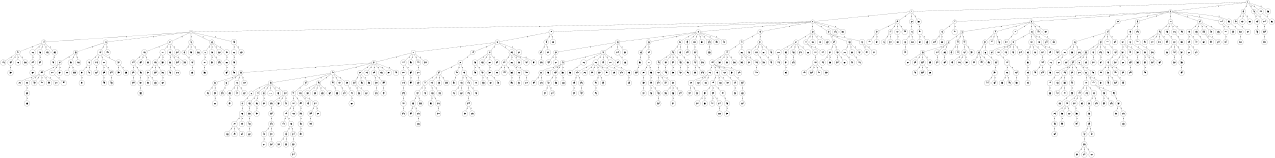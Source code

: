 graph G {
size="8.5,11;"
ratio = "expand;"
fixedsize="true;"
overlap="scale;"
node[shape=circle,width=.12,hight=.12,fontsize=12]
edge[fontsize=12]

0[label=" 0" color=black, pos="1.7684698,0.018993874!"];
1[label=" 1" color=black, pos="0.0011651362,0.34872529!"];
2[label=" 2" color=black, pos="1.4147386,1.4876078!"];
3[label=" 3" color=black, pos="2.5196195,0.73064353!"];
4[label=" 4" color=black, pos="1.5771427,1.6172982!"];
5[label=" 5" color=black, pos="2.5988225,2.153136!"];
6[label=" 6" color=black, pos="2.3002143,0.075359631!"];
7[label=" 7" color=black, pos="2.4258408,1.6312868!"];
8[label=" 8" color=black, pos="2.1700498,1.4136834!"];
9[label=" 9" color=black, pos="1.8611095,0.40669176!"];
10[label=" 10" color=black, pos="0.8424819,1.0657394!"];
11[label=" 11" color=black, pos="2.6472527,1.7748005!"];
12[label=" 12" color=black, pos="2.7423299,2.0773703!"];
13[label=" 13" color=black, pos="1.5797285,2.1216097!"];
14[label=" 14" color=black, pos="0.64950952,0.36139941!"];
15[label=" 15" color=black, pos="0.59889228,0.26966086!"];
16[label=" 16" color=black, pos="1.6429668,0.94015709!"];
17[label=" 17" color=black, pos="1.445753,0.77992438!"];
18[label=" 18" color=black, pos="0.24114836,0.65033631!"];
19[label=" 19" color=black, pos="1.6420468,0.1127964!"];
20[label=" 20" color=black, pos="2.8172355,0.72552917!"];
21[label=" 21" color=black, pos="1.4206729,0.27690698!"];
22[label=" 22" color=black, pos="0.04410822,1.1455327!"];
23[label=" 23" color=black, pos="2.6309926,2.4119426!"];
24[label=" 24" color=black, pos="2.0985378,1.7780357!"];
25[label=" 25" color=black, pos="1.6989485,0.83252585!"];
26[label=" 26" color=black, pos="2.4036239,0.82849792!"];
27[label=" 27" color=black, pos="0.90799899,2.4300473!"];
28[label=" 28" color=black, pos="0.13146097,2.1221986!"];
29[label=" 29" color=black, pos="1.0027154,1.6223162!"];
30[label=" 30" color=black, pos="2.037412,1.6898241!"];
31[label=" 31" color=black, pos="0.18304241,1.942364!"];
32[label=" 32" color=black, pos="1.4538664,1.8258711!"];
33[label=" 33" color=black, pos="0.27835975,2.0929119!"];
34[label=" 34" color=black, pos="1.1412591,1.7276543!"];
35[label=" 35" color=black, pos="1.8627041,1.7744927!"];
36[label=" 36" color=black, pos="2.3132781,1.5462989!"];
37[label=" 37" color=black, pos="1.2957969,1.3628171!"];
38[label=" 38" color=black, pos="0.93646397,1.0016134!"];
39[label=" 39" color=black, pos="2.154408,0.40108663!"];
40[label=" 40" color=black, pos="1.664377,2.7610893!"];
41[label=" 41" color=black, pos="1.8853548,2.6247204!"];
42[label=" 42" color=black, pos="0.77541097,2.075872!"];
43[label=" 43" color=black, pos="1.5100763,1.6322801!"];
44[label=" 44" color=black, pos="0.74705597,1.139348!"];
45[label=" 45" color=black, pos="0.34719412,2.3760617!"];
46[label=" 46" color=black, pos="0.55480638,1.4031645!"];
47[label=" 47" color=black, pos="1.3216524,2.3174887!"];
48[label=" 48" color=black, pos="2.0312089,1.9287662!"];
49[label=" 49" color=black, pos="2.9325792,2.9431775!"];
50[label=" 50" color=black, pos="1.9058613,0.34610528!"];
51[label=" 51" color=black, pos="0.86941427,2.2392921!"];
52[label=" 52" color=black, pos="2.1569644,2.6593231!"];
53[label=" 53" color=black, pos="1.8808053,2.7878166!"];
54[label=" 54" color=black, pos="1.4130598,2.144826!"];
55[label=" 55" color=black, pos="1.9952322,0.72074164!"];
56[label=" 56" color=black, pos="2.5408928,1.9430046!"];
57[label=" 57" color=black, pos="2.2029945,0.18146223!"];
58[label=" 58" color=black, pos="1.9052317,1.5247935!"];
59[label=" 59" color=black, pos="2.5059529,1.3911162!"];
60[label=" 60" color=black, pos="0.14272574,1.1670759!"];
61[label=" 61" color=black, pos="1.085824,0.45914267!"];
62[label=" 62" color=black, pos="1.1458736,0.23359604!"];
63[label=" 63" color=black, pos="2.0662834,0.16754683!"];
64[label=" 64" color=black, pos="2.6038455,1.0806482!"];
65[label=" 65" color=black, pos="2.9967336,2.9156958!"];
66[label=" 66" color=black, pos="0.78967792,1.6766114!"];
67[label=" 67" color=black, pos="2.2045748,1.9585482!"];
68[label=" 68" color=black, pos="0.11816694,1.3708316!"];
69[label=" 69" color=black, pos="2.0805167,2.7028748!"];
70[label=" 70" color=black, pos="1.4339429,2.3674961!"];
71[label=" 71" color=black, pos="2.8908085,1.1074025!"];
72[label=" 72" color=black, pos="0.64559439,0.30149404!"];
73[label=" 73" color=black, pos="0.45016109,1.5442934!"];
74[label=" 74" color=black, pos="0.65767908,2.5354699!"];
75[label=" 75" color=black, pos="0.28863242,2.2095545!"];
76[label=" 76" color=black, pos="0.61964218,2.6107903!"];
77[label=" 77" color=black, pos="2.4103604,1.9265491!"];
78[label=" 78" color=black, pos="1.250136,0.34452964!"];
79[label=" 79" color=black, pos="2.8290882,2.6355986!"];
80[label=" 80" color=black, pos="1.6399828,0.11701061!"];
81[label=" 81" color=black, pos="1.1542824,1.3299829!"];
82[label=" 82" color=black, pos="0.88220879,2.6742154!"];
83[label=" 83" color=black, pos="2.3594708,2.5776406!"];
84[label=" 84" color=black, pos="2.464156,0.67927187!"];
85[label=" 85" color=black, pos="2.502096,2.7188197!"];
86[label=" 86" color=black, pos="2.8998663,2.8931765!"];
87[label=" 87" color=black, pos="1.5152815,1.203637!"];
88[label=" 88" color=black, pos="0.46586766,0.24540817!"];
89[label=" 89" color=black, pos="2.9819517,1.4321116!"];
90[label=" 90" color=black, pos="1.4408439,0.035001653!"];
91[label=" 91" color=black, pos="2.9900969,1.7794277!"];
92[label=" 92" color=black, pos="1.8010731,0.32876936!"];
93[label=" 93" color=black, pos="0.064520616,0.055401166!"];
94[label=" 94" color=black, pos="2.1109384,0.69334135!"];
95[label=" 95" color=black, pos="0.47735275,1.7814841!"];
96[label=" 96" color=black, pos="1.217626,1.5633705!"];
97[label=" 97" color=black, pos="2.6022834,2.0637381!"];
98[label=" 98" color=black, pos="1.1018091,0.84344194!"];
99[label=" 99" color=black, pos="1.711382,2.546159!"];
100[label=" 100" color=black, pos="1.0815693,2.8156243!"];
101[label=" 101" color=black, pos="2.9225174,1.1104768!"];
102[label=" 102" color=black, pos="1.8196031,1.6596756!"];
103[label=" 103" color=black, pos="1.7007965,1.2401763!"];
104[label=" 104" color=black, pos="1.4680521,0.1180002!"];
105[label=" 105" color=black, pos="1.7990288,0.11346269!"];
106[label=" 106" color=black, pos="2.2804781,0.99274392!"];
107[label=" 107" color=black, pos="1.5797743,2.5043152!"];
108[label=" 108" color=black, pos="1.4138312,0.8074334!"];
109[label=" 109" color=black, pos="2.1909649,2.3698044!"];
110[label=" 110" color=black, pos="1.7217283,1.3075239!"];
111[label=" 111" color=black, pos="2.4706399,1.3409473!"];
112[label=" 112" color=black, pos="2.3512469,0.0090273735!"];
113[label=" 113" color=black, pos="2.6406858,0.051113584!"];
114[label=" 114" color=black, pos="1.0793947,1.913024!"];
115[label=" 115" color=black, pos="1.5827604,2.3205125!"];
116[label=" 116" color=black, pos="1.7372787,1.3329403!"];
117[label=" 117" color=black, pos="2.045856,2.9388116!"];
118[label=" 118" color=black, pos="0.73222481,0.19010907!"];
119[label=" 119" color=black, pos="2.7940356,1.1415566!"];
120[label=" 120" color=black, pos="1.9900038,0.29555815!"];
121[label=" 121" color=black, pos="0.27307402,1.5518536!"];
122[label=" 122" color=black, pos="1.3905292,0.011637662!"];
123[label=" 123" color=black, pos="2.8822168,0.96988128!"];
124[label=" 124" color=black, pos="2.460096,1.5477391!"];
125[label=" 125" color=black, pos="1.0055663,2.2735364!"];
126[label=" 126" color=black, pos="2.7328861,1.9406558!"];
127[label=" 127" color=black, pos="2.9947018,1.6722042!"];
128[label=" 128" color=black, pos="1.2327963,2.6153953!"];
129[label=" 129" color=black, pos="2.3144341,1.858339!"];
130[label=" 130" color=black, pos="0.63212648,1.6782529!"];
131[label=" 131" color=black, pos="1.2021269,0.13383875!"];
132[label=" 132" color=black, pos="1.9509558,0.16817499!"];
133[label=" 133" color=black, pos="0.16812849,2.6943132!"];
134[label=" 134" color=black, pos="1.9053569,0.42793635!"];
135[label=" 135" color=black, pos="2.7171813,2.8847644!"];
136[label=" 136" color=black, pos="0.067902879,1.455848!"];
137[label=" 137" color=black, pos="0.66740862,0.087300267!"];
138[label=" 138" color=black, pos="2.1841637,2.8138784!"];
139[label=" 139" color=black, pos="0.41368744,1.0485135!"];
140[label=" 140" color=black, pos="0.62929495,1.3211653!"];
141[label=" 141" color=black, pos="1.6583999,1.6984381!"];
142[label=" 142" color=black, pos="1.6504475,2.4638155!"];
143[label=" 143" color=black, pos="0.22651494,2.3176064!"];
144[label=" 144" color=black, pos="1.8487396,0.67675478!"];
145[label=" 145" color=black, pos="0.087641435,0.81568328!"];
146[label=" 146" color=black, pos="0.52960826,0.65809575!"];
147[label=" 147" color=black, pos="0.57727878,2.3079389!"];
148[label=" 148" color=black, pos="1.9232977,1.0039972!"];
149[label=" 149" color=black, pos="0.64458279,1.1454544!"];
150[label=" 150" color=black, pos="0.82880962,0.66265907!"];
151[label=" 151" color=black, pos="2.9578497,1.3497424!"];
152[label=" 152" color=black, pos="1.7537199,0.32273741!"];
153[label=" 153" color=black, pos="1.7905522,1.1131665!"];
154[label=" 154" color=black, pos="1.7679823,0.26345617!"];
155[label=" 155" color=black, pos="1.4778715,0.55183484!"];
156[label=" 156" color=black, pos="1.2004994,0.98286685!"];
157[label=" 157" color=black, pos="0.25826721,2.1401124!"];
158[label=" 158" color=black, pos="2.737591,2.1424014!"];
159[label=" 159" color=black, pos="2.783037,1.5020299!"];
160[label=" 160" color=black, pos="1.5186409,1.3781183!"];
161[label=" 161" color=black, pos="1.963188,1.6293536!"];
162[label=" 162" color=black, pos="1.2625471,2.0764315!"];
163[label=" 163" color=black, pos="0.46420492,0.14158781!"];
164[label=" 164" color=black, pos="2.1840983,2.5097865!"];
165[label=" 165" color=black, pos="1.2527759,1.5294424!"];
166[label=" 166" color=black, pos="0.4526704,2.6858076!"];
167[label=" 167" color=black, pos="1.1639875,2.7724643!"];
168[label=" 168" color=black, pos="1.0126049,0.99182163!"];
169[label=" 169" color=black, pos="0.64186739,2.7069633!"];
170[label=" 170" color=black, pos="0.51398507,2.644833!"];
171[label=" 171" color=black, pos="2.4116611,0.64289429!"];
172[label=" 172" color=black, pos="0.9108755,0.038124915!"];
173[label=" 173" color=black, pos="1.8025797,2.1540183!"];
174[label=" 174" color=black, pos="0.23941101,1.4909575!"];
175[label=" 175" color=black, pos="0.027663464,1.086027!"];
176[label=" 176" color=black, pos="2.4140044,2.0160612!"];
177[label=" 177" color=black, pos="2.6990239,2.9602863!"];
178[label=" 178" color=black, pos="2.5064193,1.191199!"];
179[label=" 179" color=black, pos="2.3915401,0.51383973!"];
180[label=" 180" color=black, pos="0.98677401,0.46606698!"];
181[label=" 181" color=black, pos="2.1195319,0.044603724!"];
182[label=" 182" color=black, pos="1.4599112,0.76234145!"];
183[label=" 183" color=black, pos="2.798983,2.527843!"];
184[label=" 184" color=black, pos="1.9262171,1.2688592!"];
185[label=" 185" color=black, pos="1.2669288,2.8382499!"];
186[label=" 186" color=black, pos="0.83426475,2.6914284!"];
187[label=" 187" color=black, pos="2.8635421,0.52822046!"];
188[label=" 188" color=black, pos="2.7572327,0.63966981!"];
189[label=" 189" color=black, pos="1.6143727,0.23570758!"];
190[label=" 190" color=black, pos="2.2198347,1.5618586!"];
191[label=" 191" color=black, pos="0.84641748,1.2318051!"];
192[label=" 192" color=black, pos="1.6336059,0.39787554!"];
193[label=" 193" color=black, pos="1.7298098,2.6738827!"];
194[label=" 194" color=black, pos="2.2655744,1.7898794!"];
195[label=" 195" color=black, pos="1.5705791,0.97943265!"];
196[label=" 196" color=black, pos="1.3123874,0.20457655!"];
197[label=" 197" color=black, pos="2.303376,2.001044!"];
198[label=" 198" color=black, pos="2.4383332,2.5420284!"];
199[label=" 199" color=black, pos="0.65260419,2.0573852!"];
200[label=" 200" color=black, pos="1.2744979,0.18674467!"];
201[label=" 201" color=black, pos="0.69138622,0.56838235!"];
202[label=" 202" color=black, pos="1.2259384,0.086077087!"];
203[label=" 203" color=black, pos="2.6763617,0.12432941!"];
204[label=" 204" color=black, pos="2.6846122,2.9155091!"];
205[label=" 205" color=black, pos="0.76919009,1.5111989!"];
206[label=" 206" color=black, pos="0.47945573,1.4922739!"];
207[label=" 207" color=black, pos="1.8270609,0.41826997!"];
208[label=" 208" color=black, pos="1.0049199,2.1058666!"];
209[label=" 209" color=black, pos="0.46564196,1.6532667!"];
210[label=" 210" color=black, pos="2.0325107,2.4880979!"];
211[label=" 211" color=black, pos="0.80485348,1.6976215!"];
212[label=" 212" color=black, pos="0.94133324,1.4774538!"];
213[label=" 213" color=black, pos="0.52968377,0.91804658!"];
214[label=" 214" color=black, pos="0.041880039,1.1411994!"];
215[label=" 215" color=black, pos="2.9599796,1.9704998!"];
216[label=" 216" color=black, pos="0.16448403,2.6612055!"];
217[label=" 217" color=black, pos="2.7506153,1.3217063!"];
218[label=" 218" color=black, pos="0.053815931,1.4919985!"];
219[label=" 219" color=black, pos="0.42223145,1.3481351!"];
220[label=" 220" color=black, pos="1.8027506,0.074088017!"];
221[label=" 221" color=black, pos="2.8142416,0.3415739!"];
222[label=" 222" color=black, pos="2.4024551,2.7250626!"];
223[label=" 223" color=black, pos="2.0422427,1.3273341!"];
224[label=" 224" color=black, pos="2.7719287,1.8368528!"];
225[label=" 225" color=black, pos="2.3030118,1.3056701!"];
226[label=" 226" color=black, pos="2.9683633,1.2154972!"];
227[label=" 227" color=black, pos="1.9872885,1.7541594!"];
228[label=" 228" color=black, pos="2.3892212,1.1224736!"];
229[label=" 229" color=black, pos="0.82038201,0.059584487!"];
230[label=" 230" color=black, pos="2.9468208,2.5852718!"];
231[label=" 231" color=black, pos="0.48020947,0.19579028!"];
232[label=" 232" color=black, pos="0.90114551,0.77468222!"];
233[label=" 233" color=black, pos="0.19120211,0.56098508!"];
234[label=" 234" color=black, pos="0.87802085,2.5501601!"];
235[label=" 235" color=black, pos="2.3401145,0.65534855!"];
236[label=" 236" color=black, pos="2.1325669,2.9327984!"];
237[label=" 237" color=black, pos="2.2418696,1.175786!"];
238[label=" 238" color=black, pos="0.77703004,0.17775388!"];
239[label=" 239" color=black, pos="2.6736636,0.5093777!"];
240[label=" 240" color=black, pos="2.4061872,2.7789665!"];
241[label=" 241" color=black, pos="0.36441221,2.7569547!"];
242[label=" 242" color=black, pos="1.1164338,1.1077425!"];
243[label=" 243" color=black, pos="2.6114342,0.18588391!"];
244[label=" 244" color=black, pos="2.5409131,2.69695!"];
245[label=" 245" color=black, pos="0.1110653,2.971473!"];
246[label=" 246" color=black, pos="2.6337938,1.1453348!"];
247[label=" 247" color=black, pos="0.52277107,1.8822666!"];
248[label=" 248" color=black, pos="2.9387725,0.52634757!"];
249[label=" 249" color=black, pos="1.0011846,2.5456177!"];
250[label=" 250" color=black, pos="2.590417,1.5741666!"];
251[label=" 251" color=black, pos="0.41645119,1.9458523!"];
252[label=" 252" color=black, pos="2.8787329,2.740147!"];
253[label=" 253" color=black, pos="0.51553836,0.87789355!"];
254[label=" 254" color=black, pos="0.86084691,0.45678954!"];
255[label=" 255" color=black, pos="0.67794093,0.31257625!"];
256[label=" 256" color=black, pos="1.0002891,2.9198981!"];
257[label=" 257" color=black, pos="1.1222261,0.1190921!"];
258[label=" 258" color=black, pos="2.118876,1.9144943!"];
259[label=" 259" color=black, pos="1.4533093,0.4926915!"];
260[label=" 260" color=black, pos="0.50314894,1.3218404!"];
261[label=" 261" color=black, pos="0.94445847,2.1680194!"];
262[label=" 262" color=black, pos="0.22296239,0.18892336!"];
263[label=" 263" color=black, pos="2.9638651,1.5176167!"];
264[label=" 264" color=black, pos="0.34042342,2.9656279!"];
265[label=" 265" color=black, pos="0.90303061,1.1752925!"];
266[label=" 266" color=black, pos="0.77797879,0.55723382!"];
267[label=" 267" color=black, pos="0.95013337,2.5633303!"];
268[label=" 268" color=black, pos="1.2827638,0.4719696!"];
269[label=" 269" color=black, pos="1.0849048,0.032527639!"];
270[label=" 270" color=black, pos="0.264798,1.2087705!"];
271[label=" 271" color=black, pos="0.7229506,2.1928173!"];
272[label=" 272" color=black, pos="2.163902,1.5260235!"];
273[label=" 273" color=black, pos="1.2431653,2.0888392!"];
274[label=" 274" color=black, pos="1.7911028,2.2524321!"];
275[label=" 275" color=black, pos="2.6959984,0.19451848!"];
276[label=" 276" color=black, pos="2.7009332,1.2059844!"];
277[label=" 277" color=black, pos="1.3064771,1.0937052!"];
278[label=" 278" color=black, pos="0.45996307,1.7999382!"];
279[label=" 279" color=black, pos="2.0288629,1.2462877!"];
280[label=" 280" color=black, pos="1.1512007,1.2596975!"];
281[label=" 281" color=black, pos="2.4736272,1.41551!"];
282[label=" 282" color=black, pos="2.9946098,0.0059661889!"];
283[label=" 283" color=black, pos="0.48370464,2.6693704!"];
284[label=" 284" color=black, pos="2.8669728,1.9704759!"];
285[label=" 285" color=black, pos="0.11386687,2.744725!"];
286[label=" 286" color=black, pos="2.3666567,0.75674361!"];
287[label=" 287" color=black, pos="2.5374187,2.5882845!"];
288[label=" 288" color=black, pos="0.77534249,0.082985381!"];
289[label=" 289" color=black, pos="2.1965188,2.5136997!"];
290[label=" 290" color=black, pos="2.1664376,0.88173676!"];
291[label=" 291" color=black, pos="2.7201506,2.8347801!"];
292[label=" 292" color=black, pos="1.4264619,1.7605732!"];
293[label=" 293" color=black, pos="1.8694371,0.11415875!"];
294[label=" 294" color=black, pos="2.0499614,1.6316134!"];
295[label=" 295" color=black, pos="2.8739337,1.2759995!"];
296[label=" 296" color=black, pos="1.0678799,1.8982459!"];
297[label=" 297" color=black, pos="0.85748028,1.4555272!"];
298[label=" 298" color=black, pos="1.9316115,2.6740601!"];
299[label=" 299" color=black, pos="2.8883711,0.23888538!"];
300[label=" 300" color=black, pos="2.3140962,0.85516185!"];
301[label=" 301" color=black, pos="0.5047568,0.41962705!"];
302[label=" 302" color=black, pos="2.840223,0.14209828!"];
303[label=" 303" color=black, pos="1.2711383,0.36343276!"];
304[label=" 304" color=black, pos="1.7770826,1.6034169!"];
305[label=" 305" color=black, pos="0.67362418,1.6584808!"];
306[label=" 306" color=black, pos="2.3962081,2.2569977!"];
307[label=" 307" color=black, pos="0.84138106,0.59941221!"];
308[label=" 308" color=black, pos="2.4953417,0.33901052!"];
309[label=" 309" color=black, pos="1.4238947,1.5548166!"];
310[label=" 310" color=black, pos="0.80987803,1.9782742!"];
311[label=" 311" color=black, pos="2.1150127,2.4200346!"];
312[label=" 312" color=black, pos="0.60338558,0.52665822!"];
313[label=" 313" color=black, pos="1.0823956,1.8822454!"];
314[label=" 314" color=black, pos="1.5176799,2.7631828!"];
315[label=" 315" color=black, pos="1.6351262,1.5145382!"];
316[label=" 316" color=black, pos="0.81716908,1.1305663!"];
317[label=" 317" color=black, pos="2.6121863,1.5051813!"];
318[label=" 318" color=black, pos="2.3822978,2.5030807!"];
319[label=" 319" color=black, pos="0.82516251,1.3894059!"];
320[label=" 320" color=black, pos="0.9465668,2.7055578!"];
321[label=" 321" color=black, pos="1.1012031,0.50756603!"];
322[label=" 322" color=black, pos="2.7270463,0.97794385!"];
323[label=" 323" color=black, pos="0.63334388,1.4926403!"];
324[label=" 324" color=black, pos="2.3460307,1.6915767!"];
325[label=" 325" color=black, pos="0.3085895,2.3802813!"];
326[label=" 326" color=black, pos="0.68021357,2.1881979!"];
327[label=" 327" color=black, pos="2.8064773,0.93392418!"];
328[label=" 328" color=black, pos="0.49366783,1.7820065!"];
329[label=" 329" color=black, pos="2.2272853,2.2137538!"];
330[label=" 330" color=black, pos="0.56032137,0.31650412!"];
331[label=" 331" color=black, pos="1.6841797,0.64417821!"];
332[label=" 332" color=black, pos="2.432351,1.9884275!"];
333[label=" 333" color=black, pos="0.53251293,2.4318279!"];
334[label=" 334" color=black, pos="2.2520708,0.71810259!"];
335[label=" 335" color=black, pos="0.19762952,0.81159221!"];
336[label=" 336" color=black, pos="2.2915088,1.2861683!"];
337[label=" 337" color=black, pos="2.8831712,0.47312569!"];
338[label=" 338" color=black, pos="2.6916198,1.6371578!"];
339[label=" 339" color=black, pos="0.59877425,1.40601!"];
340[label=" 340" color=black, pos="1.617091,2.7720658!"];
341[label=" 341" color=black, pos="0.76314621,0.3623304!"];
342[label=" 342" color=black, pos="1.8239195,2.0737651!"];
343[label=" 343" color=black, pos="2.7324597,1.7128464!"];
344[label=" 344" color=black, pos="2.478956,1.5427626!"];
345[label=" 345" color=black, pos="2.4989367,0.80561986!"];
346[label=" 346" color=black, pos="0.8055181,0.566356!"];
347[label=" 347" color=black, pos="0.72411377,0.43541764!"];
348[label=" 348" color=black, pos="0.36680337,2.4908086!"];
349[label=" 349" color=black, pos="0.41137716,0.1451666!"];
350[label=" 350" color=black, pos="1.933572,2.2568457!"];
351[label=" 351" color=black, pos="2.104289,0.69000028!"];
352[label=" 352" color=black, pos="1.9687066,0.94537235!"];
353[label=" 353" color=black, pos="0.24865117,2.6581998!"];
354[label=" 354" color=black, pos="0.19376993,1.4584616!"];
355[label=" 355" color=black, pos="1.1969218,1.2590884!"];
356[label=" 356" color=black, pos="1.1013627,2.6936747!"];
357[label=" 357" color=black, pos="1.6030361,0.74803652!"];
358[label=" 358" color=black, pos="0.057773056,1.2026398!"];
359[label=" 359" color=black, pos="0.97457418,0.74530719!"];
360[label=" 360" color=black, pos="0.12540299,2.4109242!"];
361[label=" 361" color=black, pos="0.44167176,0.42822342!"];
362[label=" 362" color=black, pos="1.2936798,2.5533254!"];
363[label=" 363" color=black, pos="2.7805643,0.054326788!"];
364[label=" 364" color=black, pos="2.5623109,2.3946669!"];
365[label=" 365" color=black, pos="1.5868429,1.701955!"];
366[label=" 366" color=black, pos="2.1475856,1.806678!"];
367[label=" 367" color=black, pos="1.7972349,0.065440576!"];
368[label=" 368" color=black, pos="2.2426648,1.2966921!"];
369[label=" 369" color=black, pos="2.5454887,0.31977822!"];
370[label=" 370" color=black, pos="1.6116005,0.32977021!"];
371[label=" 371" color=black, pos="1.6855174,1.2740918!"];
372[label=" 372" color=black, pos="1.1320985,0.41317521!"];
373[label=" 373" color=black, pos="1.8114621,0.36355733!"];
374[label=" 374" color=black, pos="0.019725023,2.0812075!"];
375[label=" 375" color=black, pos="0.72222058,1.7395978!"];
376[label=" 376" color=black, pos="0.62301279,2.6492219!"];
377[label=" 377" color=black, pos="2.7612054,2.0076701!"];
378[label=" 378" color=black, pos="0.84210371,1.7649708!"];
379[label=" 379" color=black, pos="1.7215373,1.7754494!"];
380[label=" 380" color=black, pos="1.7078213,0.57257724!"];
381[label=" 381" color=black, pos="2.3037548,0.47833119!"];
382[label=" 382" color=black, pos="1.1063699,0.14043979!"];
383[label=" 383" color=black, pos="2.7061867,1.7934759!"];
384[label=" 384" color=black, pos="1.9163275,2.4977011!"];
385[label=" 385" color=black, pos="1.4116978,1.0503388!"];
386[label=" 386" color=black, pos="1.8428115,2.7814227!"];
387[label=" 387" color=black, pos="0.8543722,0.41798465!"];
388[label=" 388" color=black, pos="0.7454967,1.081477!"];
389[label=" 389" color=black, pos="2.9266965,0.37273137!"];
390[label=" 390" color=black, pos="0.11934687,0.86165688!"];
391[label=" 391" color=black, pos="0.39320879,0.15473313!"];
392[label=" 392" color=black, pos="1.0978305,1.9870692!"];
393[label=" 393" color=black, pos="0.15780537,0.76332987!"];
394[label=" 394" color=black, pos="0.8527177,2.5649657!"];
395[label=" 395" color=black, pos="0.10162463,0.26928342!"];
396[label=" 396" color=black, pos="1.9735122,1.8963728!"];
397[label=" 397" color=black, pos="2.9105686,0.93327503!"];
398[label=" 398" color=black, pos="2.7822754,0.85544909!"];
399[label=" 399" color=black, pos="2.4500647,0.48502047!"];
400[label=" 400" color=black, pos="0.66261642,0.057423463!"];
401[label=" 401" color=black, pos="1.5094978,0.82103865!"];
402[label=" 402" color=black, pos="1.3655059,2.0693054!"];
403[label=" 403" color=black, pos="0.36895464,0.31425184!"];
404[label=" 404" color=black, pos="0.68934926,2.2426755!"];
405[label=" 405" color=black, pos="1.4797289,2.6298334!"];
406[label=" 406" color=black, pos="2.9708824,1.4374884!"];
407[label=" 407" color=black, pos="2.4954647,2.9688422!"];
408[label=" 408" color=black, pos="1.3945986,1.9785029!"];
409[label=" 409" color=black, pos="1.847019,1.266312!"];
410[label=" 410" color=black, pos="2.1855459,1.6796554!"];
411[label=" 411" color=black, pos="0.6742062,1.8969674!"];
412[label=" 412" color=black, pos="1.204532,1.9634733!"];
413[label=" 413" color=black, pos="2.3155934,0.94626514!"];
414[label=" 414" color=black, pos="1.0785892,0.70742293!"];
415[label=" 415" color=black, pos="1.3062625,0.73213495!"];
416[label=" 416" color=black, pos="2.7025309,0.60495752!"];
417[label=" 417" color=black, pos="2.5101794,0.76207484!"];
418[label=" 418" color=black, pos="2.2068868,2.2502258!"];
419[label=" 419" color=black, pos="1.4356376,0.24464851!"];
420[label=" 420" color=black, pos="0.28683598,1.3244304!"];
421[label=" 421" color=black, pos="1.8014285,1.8889052!"];
422[label=" 422" color=black, pos="0.6544491,2.4540716!"];
423[label=" 423" color=black, pos="2.2725933,2.6615726!"];
424[label=" 424" color=black, pos="0.89684435,2.5246741!"];
425[label=" 425" color=black, pos="0.13779964,0.10274902!"];
426[label=" 426" color=black, pos="2.7284792,1.2257795!"];
427[label=" 427" color=black, pos="1.5001679,2.8042863!"];
428[label=" 428" color=black, pos="2.6785499,2.3894333!"];
429[label=" 429" color=black, pos="0.39941226,1.3599961!"];
430[label=" 430" color=black, pos="1.8746666,1.0145729!"];
431[label=" 431" color=black, pos="1.0002742,1.1223841!"];
432[label=" 432" color=black, pos="1.9426757,0.30414229!"];
433[label=" 433" color=black, pos="1.9338072,2.4251618!"];
434[label=" 434" color=black, pos="0.7598661,1.8264032!"];
435[label=" 435" color=black, pos="0.12136942,2.0470379!"];
436[label=" 436" color=black, pos="2.7594062,0.27989774!"];
437[label=" 437" color=black, pos="1.7148097,0.21267984!"];
438[label=" 438" color=black, pos="0.45396157,0.73673622!"];
439[label=" 439" color=black, pos="2.9033983,2.3513543!"];
440[label=" 440" color=black, pos="0.50617854,1.9265494!"];
441[label=" 441" color=black, pos="1.0623879,2.1022721!"];
442[label=" 442" color=black, pos="2.0026526,2.082288!"];
443[label=" 443" color=black, pos="2.5593648,0.92394136!"];
444[label=" 444" color=black, pos="2.5657972,1.4775895!"];
445[label=" 445" color=black, pos="2.843733,2.8700832!"];
446[label=" 446" color=black, pos="1.9175221,0.7519303!"];
447[label=" 447" color=black, pos="2.4659397,0.66699443!"];
448[label=" 448" color=black, pos="0.75878119,1.412104!"];
449[label=" 449" color=black, pos="1.9452551,1.6434231!"];
450[label=" 450" color=black, pos="2.4430513,2.0719298!"];
451[label=" 451" color=black, pos="0.85503705,0.32118706!"];
452[label=" 452" color=black, pos="0.19971024,1.7014411!"];
453[label=" 453" color=black, pos="1.4890458,1.3411377!"];
454[label=" 454" color=black, pos="1.1783437,1.2274882!"];
455[label=" 455" color=black, pos="2.1963526,0.61640164!"];
456[label=" 456" color=black, pos="1.4880265,0.77630293!"];
457[label=" 457" color=black, pos="2.5428817,1.3811893!"];
458[label=" 458" color=black, pos="1.1454371,2.988349!"];
459[label=" 459" color=black, pos="1.4489903,2.4213084!"];
460[label=" 460" color=black, pos="2.1083126,2.6921437!"];
461[label=" 461" color=black, pos="2.6942737,0.0039262828!"];
462[label=" 462" color=black, pos="1.1263495,2.5169008!"];
463[label=" 463" color=black, pos="1.1258972,0.27783599!"];
464[label=" 464" color=black, pos="1.161808,1.0472053!"];
465[label=" 465" color=black, pos="1.4738649,1.6906227!"];
466[label=" 466" color=black, pos="2.8815137,2.6197762!"];
467[label=" 467" color=black, pos="1.9885078,0.9792045!"];
468[label=" 468" color=black, pos="2.1638341,1.6941789!"];
469[label=" 469" color=black, pos="1.7046297,0.73072523!"];
470[label=" 470" color=black, pos="1.9295197,0.1536813!"];
471[label=" 471" color=black, pos="0.38092844,1.6693405!"];
472[label=" 472" color=black, pos="1.4856562,0.24742615!"];
473[label=" 473" color=black, pos="1.1449404,0.57882321!"];
474[label=" 474" color=black, pos="0.6170205,2.3569581!"];
475[label=" 475" color=black, pos="1.239684,0.70234873!"];
476[label=" 476" color=black, pos="2.0075108,1.261626!"];
477[label=" 477" color=black, pos="2.0946327,0.54311964!"];
478[label=" 478" color=black, pos="2.2399772,0.079569206!"];
479[label=" 479" color=black, pos="0.12831823,2.1636421!"];
480[label=" 480" color=black, pos="0.4654555,0.5734956!"];
481[label=" 481" color=black, pos="0.34911707,0.63685003!"];
482[label=" 482" color=black, pos="0.35091824,0.57166587!"];
483[label=" 483" color=black, pos="0.32997079,1.9941204!"];
484[label=" 484" color=black, pos="0.67054219,1.0496221!"];
485[label=" 485" color=black, pos="2.2480976,2.7893273!"];
486[label=" 486" color=black, pos="1.2895427,0.10898049!"];
487[label=" 487" color=black, pos="0.61780621,0.03183536!"];
488[label=" 488" color=black, pos="1.6836909,0.6936576!"];
489[label=" 489" color=black, pos="1.7576498,0.99894552!"];
490[label=" 490" color=black, pos="1.3243158,2.6991703!"];
491[label=" 491" color=black, pos="1.844626,2.9917682!"];
492[label=" 492" color=black, pos="2.9490371,1.2803431!"];
493[label=" 493" color=black, pos="1.634132,1.6852095!"];
494[label=" 494" color=black, pos="1.9385669,0.34153565!"];
495[label=" 495" color=black, pos="2.0668127,0.6396348!"];
496[label=" 496" color=black, pos="1.978702,0.78331149!"];
497[label=" 497" color=black, pos="2.6638,2.8449197!"];
498[label=" 498" color=black, pos="2.3528684,1.6424024!"];
499[label=" 499" color=black, pos="0.23738072,1.7126626!"];
500[label=" 500" color=black, pos="2.6755609,2.3835525!"];
501[label=" 501" color=black, pos="1.0626761,1.2333677!"];
502[label=" 502" color=black, pos="0.86295211,2.5576161!"];
503[label=" 503" color=black, pos="2.9482743,1.6802683!"];
504[label=" 504" color=black, pos="0.53054326,1.663328!"];
505[label=" 505" color=black, pos="0.2458368,2.1824591!"];
506[label=" 506" color=black, pos="0.05233777,2.7961996!"];
507[label=" 507" color=black, pos="2.459032,2.4761363!"];
508[label=" 508" color=black, pos="0.50186789,0.4442858!"];
509[label=" 509" color=black, pos="2.9284509,1.5657869!"];
510[label=" 510" color=black, pos="1.2525568,0.72116779!"];
511[label=" 511" color=black, pos="1.3206539,1.1278074!"];
512[label=" 512" color=black, pos="1.8650159,2.0455404!"];
513[label=" 513" color=black, pos="1.2993832,0.70955789!"];
514[label=" 514" color=black, pos="1.0528609,1.6414394!"];
515[label=" 515" color=black, pos="1.0146197,1.6464858!"];
516[label=" 516" color=black, pos="2.9772646,0.081031567!"];
517[label=" 517" color=black, pos="1.7684251,2.6971185!"];
518[label=" 518" color=black, pos="2.7702215,2.2218129!"];
519[label=" 519" color=black, pos="2.8197224,2.9420725!"];
520[label=" 520" color=black, pos="1.1407557,1.7955909!"];
521[label=" 521" color=black, pos="2.2156124,0.79185979!"];
522[label=" 522" color=black, pos="2.0109063,2.7803663!"];
523[label=" 523" color=black, pos="2.5508749,2.5420136!"];
524[label=" 524" color=black, pos="0.51762373,0.43385496!"];
525[label=" 525" color=black, pos="1.2698637,0.30703069!"];
526[label=" 526" color=black, pos="1.5492598,2.1309606!"];
527[label=" 527" color=black, pos="1.8784639,0.053720388!"];
528[label=" 528" color=black, pos="1.0606459,0.45935853!"];
529[label=" 529" color=black, pos="1.3544601,2.5447316!"];
530[label=" 530" color=black, pos="2.6845175,2.3908925!"];
531[label=" 531" color=black, pos="2.75195,0.76353194!"];
532[label=" 532" color=black, pos="0.55595133,0.55562251!"];
533[label=" 533" color=black, pos="2.3283604,2.8659002!"];
534[label=" 534" color=black, pos="0.39149683,0.24660224!"];
535[label=" 535" color=black, pos="1.0698939,2.2891804!"];
536[label=" 536" color=black, pos="2.149634,2.4067981!"];
537[label=" 537" color=black, pos="0.99975731,2.8694606!"];
538[label=" 538" color=black, pos="2.2766276,0.91966729!"];
539[label=" 539" color=black, pos="2.1932592,0.29815123!"];
540[label=" 540" color=black, pos="1.8805861,2.5750256!"];
541[label=" 541" color=black, pos="2.7164269,1.0865666!"];
542[label=" 542" color=black, pos="1.4377866,2.3778846!"];
543[label=" 543" color=black, pos="2.6334915,0.63822032!"];
544[label=" 544" color=black, pos="2.415604,1.2872195!"];
545[label=" 545" color=black, pos="1.9965482,0.099636118!"];
546[label=" 546" color=black, pos="1.4170332,2.3017533!"];
547[label=" 547" color=black, pos="1.7025026,1.359503!"];
548[label=" 548" color=black, pos="1.4536783,2.7920352!"];
549[label=" 549" color=black, pos="2.3754544,2.278029!"];
550[label=" 550" color=black, pos="0.21177065,0.32092151!"];
551[label=" 551" color=black, pos="1.3229786,0.62838752!"];
552[label=" 552" color=black, pos="0.0041602659,1.1539438!"];
553[label=" 553" color=black, pos="0.072287129,2.2738842!"];
554[label=" 554" color=black, pos="2.2728833,2.0996127!"];
555[label=" 555" color=black, pos="0.17554209,1.5584747!"];
556[label=" 556" color=black, pos="2.3936442,1.7993256!"];
557[label=" 557" color=black, pos="0.22911178,0.5823396!"];
558[label=" 558" color=black, pos="2.7332682,1.2861445!"];
559[label=" 559" color=black, pos="1.8624029,0.79482927!"];
560[label=" 560" color=black, pos="0.8301391,1.8672716!"];
561[label=" 561" color=black, pos="1.202353,1.3917465!"];
562[label=" 562" color=black, pos="0.7167934,2.4506223!"];
563[label=" 563" color=black, pos="1.9504749,1.5215559!"];
564[label=" 564" color=black, pos="1.359607,0.11321773!"];
565[label=" 565" color=black, pos="2.3982361,2.0296012!"];
566[label=" 566" color=black, pos="0.59881844,2.1877511!"];
567[label=" 567" color=black, pos="2.2302778,2.3277846!"];
568[label=" 568" color=black, pos="2.9313534,0.96284317!"];
569[label=" 569" color=black, pos="2.3362121,0.6089428!"];
570[label=" 570" color=black, pos="1.845949,1.945341!"];
571[label=" 571" color=black, pos="2.0686622,2.140543!"];
572[label=" 572" color=black, pos="1.7877783,2.016988!"];
573[label=" 573" color=black, pos="2.9493181,1.3175188!"];
574[label=" 574" color=black, pos="2.3623351,2.0093579!"];
575[label=" 575" color=black, pos="1.4878502,0.65302986!"];
576[label=" 576" color=black, pos="0.53219864,1.5529101!"];
577[label=" 577" color=black, pos="0.97046273,0.92141617!"];
578[label=" 578" color=black, pos="2.221418,0.61283556!"];
579[label=" 579" color=black, pos="0.33365397,1.7183494!"];
580[label=" 580" color=black, pos="0.0071393163,0.30744679!"];
581[label=" 581" color=black, pos="2.7819267,0.5045939!"];
582[label=" 582" color=black, pos="0.13023545,1.7368747!"];
583[label=" 583" color=black, pos="1.8510942,2.0372893!"];
584[label=" 584" color=black, pos="0.0057775909,2.2517036!"];
585[label=" 585" color=black, pos="1.7520522,2.792652!"];
586[label=" 586" color=black, pos="1.0398769,1.2635503!"];
587[label=" 587" color=black, pos="1.1588661,2.4949632!"];
588[label=" 588" color=black, pos="2.7172372,0.12246285!"];
589[label=" 589" color=black, pos="2.4273755,1.6434257!"];
590[label=" 590" color=black, pos="0.14100851,1.1756966!"];
591[label=" 591" color=black, pos="0.77020501,1.3753956!"];
592[label=" 592" color=black, pos="1.8031852,2.7522229!"];
593[label=" 593" color=black, pos="2.8002189,1.5287075!"];
594[label=" 594" color=black, pos="1.9503625,2.2136266!"];
595[label=" 595" color=black, pos="2.7741576,0.27523411!"];
596[label=" 596" color=black, pos="2.5109997,2.9905587!"];
597[label=" 597" color=black, pos="1.0247537,0.49598619!"];
598[label=" 598" color=black, pos="2.0142849,1.1578649!"];
599[label=" 599" color=black, pos="1.8846687,0.56047246!"];
600[label=" 600" color=black, pos="2.1603597,0.24309119!"];
601[label=" 601" color=black, pos="1.8575703,0.80067427!"];
602[label=" 602" color=black, pos="0.56405647,1.9171615!"];
603[label=" 603" color=black, pos="2.7228906,2.8296088!"];
604[label=" 604" color=black, pos="0.59009252,0.17226547!"];
605[label=" 605" color=black, pos="1.4541519,2.7806084!"];
606[label=" 606" color=black, pos="0.33993447,1.2529266!"];
607[label=" 607" color=black, pos="1.4717339,0.912457!"];
608[label=" 608" color=black, pos="0.12609444,2.5926721!"];
609[label=" 609" color=black, pos="1.9273469,2.7915976!"];
610[label=" 610" color=black, pos="1.4076472,1.8296174!"];
611[label=" 611" color=black, pos="0.90115458,2.3644281!"];
612[label=" 612" color=black, pos="0.47939361,0.10609332!"];
613[label=" 613" color=black, pos="1.2049452,0.40198223!"];
614[label=" 614" color=black, pos="1.8251751,0.76948281!"];
615[label=" 615" color=black, pos="0.46830789,1.9290026!"];
616[label=" 616" color=black, pos="2.837488,0.57806707!"];
617[label=" 617" color=black, pos="1.915021,2.2562382!"];
618[label=" 618" color=black, pos="2.0784236,1.453206!"];
619[label=" 619" color=black, pos="0.74508168,1.4708253!"];
620[label=" 620" color=black, pos="2.3543276,0.15802077!"];
621[label=" 621" color=black, pos="0.4636204,2.1041525!"];
622[label=" 622" color=black, pos="2.2149118,0.58570457!"];
623[label=" 623" color=black, pos="0.55557508,0.27762204!"];
624[label=" 624" color=black, pos="2.0363818,0.15789794!"];
625[label=" 625" color=black, pos="2.2253537,1.274071!"];
626[label=" 626" color=black, pos="0.49999166,2.2833556!"];
627[label=" 627" color=black, pos="2.5449111,0.46954862!"];
628[label=" 628" color=black, pos="1.3310995,1.4585115!"];
629[label=" 629" color=black, pos="0.18757239,2.0835155!"];
630[label=" 630" color=black, pos="1.4362993,2.0857039!"];
631[label=" 631" color=black, pos="1.1839272,0.38493744!"];
632[label=" 632" color=black, pos="1.2190151,2.1717118!"];
633[label=" 633" color=black, pos="2.9569715,1.7481462!"];
634[label=" 634" color=black, pos="2.1730599,0.7020365!"];
635[label=" 635" color=black, pos="2.7856826,1.6172098!"];
636[label=" 636" color=black, pos="1.7991545,0.91150206!"];
637[label=" 637" color=black, pos="2.6383853,1.3892111!"];
638[label=" 638" color=black, pos="1.6642375,1.066559!"];
639[label=" 639" color=black, pos="1.838241,1.0684737!"];
640[label=" 640" color=black, pos="2.9943318,1.5016249!"];
641[label=" 641" color=black, pos="2.6859683,2.4082665!"];
642[label=" 642" color=black, pos="2.2812728,0.57699926!"];
643[label=" 643" color=black, pos="0.28188809,0.18373757!"];
644[label=" 644" color=black, pos="2.2699304,0.067769513!"];
645[label=" 645" color=black, pos="1.0902572,1.9830003!"];
646[label=" 646" color=black, pos="0.93189571,0.6026594!"];
647[label=" 647" color=black, pos="0.50105565,2.8273929!"];
648[label=" 648" color=black, pos="0.91131858,2.4466907!"];
649[label=" 649" color=black, pos="2.5787888,0.45631512!"];
650[label=" 650" color=black, pos="1.9652602,0.92701706!"];
651[label=" 651" color=black, pos="0.22752341,2.3281908!"];
652[label=" 652" color=black, pos="1.2059943,2.4057695!"];
653[label=" 653" color=black, pos="0.852941,1.0507461!"];
654[label=" 654" color=black, pos="1.438329,2.5549735!"];
655[label=" 655" color=black, pos="2.3245386,0.43477207!"];
656[label=" 656" color=black, pos="1.7113841,0.83314409!"];
657[label=" 657" color=black, pos="0.73641998,0.15023454!"];
658[label=" 658" color=black, pos="0.32277359,2.9488284!"];
659[label=" 659" color=black, pos="2.1880062,0.047750779!"];
660[label=" 660" color=black, pos="0.67297959,1.6902519!"];
661[label=" 661" color=black, pos="0.84228997,0.31075731!"];
662[label=" 662" color=black, pos="0.39440358,2.2200036!"];
663[label=" 663" color=black, pos="0.24809707,0.95479938!"];
664[label=" 664" color=black, pos="0.53623845,1.2496541!"];
665[label=" 665" color=black, pos="1.0774027,2.9743386!"];
666[label=" 666" color=black, pos="2.4771402,2.9504733!"];
667[label=" 667" color=black, pos="1.2001862,0.059146956!"];
668[label=" 668" color=black, pos="2.4517443,1.3990864!"];
669[label=" 669" color=black, pos="0.49039695,2.5746532!"];
670[label=" 670" color=black, pos="2.5755744,1.6037427!"];
671[label=" 671" color=black, pos="1.4494325,2.7831527!"];
672[label=" 672" color=black, pos="0.34648557,1.2583293!"];
673[label=" 673" color=black, pos="0.4326953,2.8240645!"];
674[label=" 674" color=black, pos="0.15583487,0.57498194!"];
675[label=" 675" color=black, pos="2.7727619,2.2291868!"];
676[label=" 676" color=black, pos="0.38352779,2.5185404!"];
677[label=" 677" color=black, pos="0.33811686,2.7587253!"];
678[label=" 678" color=black, pos="1.8878504,0.73736279!"];
679[label=" 679" color=black, pos="0.9210101,2.3229538!"];
680[label=" 680" color=black, pos="1.5533222,1.6913839!"];
681[label=" 681" color=black, pos="2.8139511,2.895853!"];
682[label=" 682" color=black, pos="2.2899862,0.32580698!"];
683[label=" 683" color=black, pos="1.1049638,2.2872542!"];
684[label=" 684" color=black, pos="0.18326698,1.3624163!"];
685[label=" 685" color=black, pos="0.89898825,1.4350751!"];
686[label=" 686" color=black, pos="1.4836096,1.1241216!"];
687[label=" 687" color=black, pos="0.69295337,2.6721154!"];
688[label=" 688" color=black, pos="2.0283585,1.232293!"];
689[label=" 689" color=black, pos="1.8789477,2.8120955!"];
690[label=" 690" color=black, pos="2.5989808,2.231682!"];
691[label=" 691" color=black, pos="2.6928963,0.19243619!"];
692[label=" 692" color=black, pos="2.3247309,2.3975471!"];
693[label=" 693" color=black, pos="0.67599412,2.0105578!"];
694[label=" 694" color=black, pos="2.0050601,1.5642234!"];
695[label=" 695" color=black, pos="2.5817547,2.944289!"];
696[label=" 696" color=black, pos="0.59983809,1.4524228!"];
697[label=" 697" color=black, pos="1.3047279,1.6477197!"];
698[label=" 698" color=black, pos="0.40242074,2.6076533!"];
699[label=" 699" color=black, pos="1.398338,1.9714802!"];
0--1[label="1"]
0--3[label="1"]
0--25[label="1"]
0--46[label="1"]
0--140[label="1"]
0--566[label="1"]
1--2[label="1"]
1--29[label="1"]
1--62[label="1"]
1--368[label="1"]
2--7[label="1"]
2--10[label="1"]
2--12[label="1"]
2--15[label="1"]
2--32[label="1"]
2--37[label="1"]
2--246[label="1"]
2--328[label="1"]
3--4[label="1"]
3--5[label="1"]
3--20[label="1"]
3--43[label="1"]
3--71[label="1"]
3--84[label="1"]
3--114[label="1"]
3--465[label="1"]
4--13[label="1"]
4--411[label="1"]
5--6[label="1"]
5--9[label="1"]
5--11[label="1"]
5--28[label="1"]
5--440[label="1"]
5--600[label="1"]
6--8[label="1"]
6--49[label="1"]
6--94[label="1"]
7--14[label="1"]
7--18[label="1"]
7--27[label="1"]
7--48[label="1"]
7--63[label="1"]
7--198[label="1"]
8--58[label="1"]
8--214[label="1"]
8--285[label="1"]
9--50[label="1"]
9--414[label="1"]
9--468[label="1"]
10--16[label="1"]
10--45[label="1"]
10--226[label="1"]
11--517[label="1"]
12--23[label="1"]
12--38[label="1"]
12--56[label="1"]
12--195[label="1"]
12--232[label="1"]
12--332[label="1"]
12--345[label="1"]
12--392[label="1"]
12--478[label="1"]
13--609[label="1"]
13--632[label="1"]
14--91[label="1"]
14--128[label="1"]
14--136[label="1"]
14--225[label="1"]
14--235[label="1"]
15--41[label="1"]
15--51[label="1"]
16--17[label="1"]
16--19[label="1"]
16--21[label="1"]
16--205[label="1"]
16--601[label="1"]
17--31[label="1"]
17--174[label="1"]
17--398[label="1"]
17--441[label="1"]
17--522[label="1"]
18--35[label="1"]
18--124[label="1"]
18--490[label="1"]
19--22[label="1"]
20--24[label="1"]
21--156[label="1"]
21--265[label="1"]
21--280[label="1"]
21--379[label="1"]
22--34[label="1"]
22--90[label="1"]
22--113[label="1"]
23--30[label="1"]
23--42[label="1"]
23--219[label="1"]
23--587[label="1"]
24--26[label="1"]
24--52[label="1"]
24--101[label="1"]
24--189[label="1"]
25--92[label="1"]
25--257[label="1"]
25--628[label="1"]
26--102[label="1"]
26--503[label="1"]
26--606[label="1"]
27--103[label="1"]
27--117[label="1"]
27--203[label="1"]
27--304[label="1"]
28--73[label="1"]
28--131[label="1"]
28--160[label="1"]
28--644[label="1"]
29--57[label="1"]
29--74[label="1"]
29--127[label="1"]
29--449[label="1"]
30--459[label="1"]
30--617[label="1"]
31--33[label="1"]
31--40[label="1"]
31--80[label="1"]
31--173[label="1"]
31--229[label="1"]
31--236[label="1"]
31--281[label="1"]
31--442[label="1"]
32--67[label="1"]
32--77[label="1"]
32--166[label="1"]
32--181[label="1"]
32--652[label="1"]
33--36[label="1"]
33--68[label="1"]
33--176[label="1"]
33--220[label="1"]
34--47[label="1"]
34--175[label="1"]
34--325[label="1"]
34--355[label="1"]
35--81[label="1"]
35--158[label="1"]
35--288[label="1"]
36--428[label="1"]
36--502[label="1"]
37--39[label="1"]
37--165[label="1"]
37--178[label="1"]
38--85[label="1"]
38--129[label="1"]
39--317[label="1"]
39--430[label="1"]
40--53[label="1"]
40--54[label="1"]
40--95[label="1"]
40--99[label="1"]
40--157[label="1"]
40--230[label="1"]
41--44[label="1"]
41--286[label="1"]
42--75[label="1"]
42--106[label="1"]
42--108[label="1"]
42--139[label="1"]
42--201[label="1"]
42--289[label="1"]
43--105[label="1"]
43--296[label="1"]
44--109[label="1"]
44--362[label="1"]
44--378[label="1"]
44--588[label="1"]
45--89[label="1"]
45--204[label="1"]
46--254[label="1"]
46--274[label="1"]
47--154[label="1"]
47--413[label="1"]
48--64[label="1"]
48--298[label="1"]
48--366[label="1"]
49--69[label="1"]
49--79[label="1"]
50--65[label="1"]
50--66[label="1"]
51--152[label="1"]
51--222[label="1"]
51--267[label="1"]
51--446[label="1"]
52--55[label="1"]
52--137[label="1"]
52--293[label="1"]
52--482[label="1"]
53--60[label="1"]
53--70[label="1"]
53--83[label="1"]
53--170[label="1"]
53--185[label="1"]
53--312[label="1"]
54--97[label="1"]
55--59[label="1"]
55--61[label="1"]
55--613[label="1"]
56--93[label="1"]
56--125[label="1"]
57--197[label="1"]
57--557[label="1"]
58--260[label="1"]
58--309[label="1"]
58--359[label="1"]
58--525[label="1"]
59--112[label="1"]
59--145[label="1"]
59--341[label="1"]
59--670[label="1"]
60--87[label="1"]
61--86[label="1"]
61--460[label="1"]
62--78[label="1"]
63--72[label="1"]
63--130[label="1"]
63--360[label="1"]
63--420[label="1"]
64--184[label="1"]
65--297[label="1"]
65--499[label="1"]
65--696[label="1"]
66--364[label="1"]
67--200[label="1"]
67--315[label="1"]
67--485[label="1"]
67--542[label="1"]
67--616[label="1"]
68--543[label="1"]
70--135[label="1"]
70--466[label="1"]
71--96[label="1"]
71--153[label="1"]
71--216[label="1"]
71--405[label="1"]
72--121[label="1"]
73--82[label="1"]
73--100[label="1"]
73--143[label="1"]
73--193[label="1"]
73--319[label="1"]
74--76[label="1"]
74--572[label="1"]
75--88[label="1"]
75--155[label="1"]
75--239[label="1"]
75--338[label="1"]
77--111[label="1"]
77--144[label="1"]
78--126[label="1"]
78--382[label="1"]
80--324[label="1"]
80--456[label="1"]
80--536[label="1"]
81--199[label="1"]
81--271[label="1"]
81--651[label="1"]
83--370[label="1"]
84--115[label="1"]
84--258[label="1"]
84--343[label="1"]
84--422[label="1"]
84--656[label="1"]
85--526[label="1"]
86--110[label="1"]
86--141[label="1"]
86--531[label="1"]
87--168[label="1"]
88--519[label="1"]
88--675[label="1"]
89--303[label="1"]
90--432[label="1"]
91--146[label="1"]
91--159[label="1"]
91--182[label="1"]
91--388[label="1"]
92--180[label="1"]
93--98[label="1"]
93--132[label="1"]
93--394[label="1"]
93--455[label="1"]
94--164[label="1"]
94--597[label="1"]
95--228[label="1"]
95--322[label="1"]
95--380[label="1"]
95--633[label="1"]
95--669[label="1"]
96--192[label="1"]
96--277[label="1"]
96--512[label="1"]
96--594[label="1"]
97--107[label="1"]
97--299[label="1"]
98--122[label="1"]
99--335[label="1"]
100--104[label="1"]
101--134[label="1"]
102--116[label="1"]
102--627[label="1"]
103--244[label="1"]
103--259[label="1"]
103--367[label="1"]
104--206[label="1"]
104--264[label="1"]
105--167[label="1"]
105--187[label="1"]
106--568[label="1"]
107--119[label="1"]
107--188[label="1"]
108--242[label="1"]
108--276[label="1"]
108--290[label="1"]
108--357[label="1"]
108--407[label="1"]
108--605[label="1"]
109--118[label="1"]
109--150[label="1"]
109--162[label="1"]
109--331[label="1"]
109--691[label="1"]
110--149[label="1"]
110--243[label="1"]
110--284[label="1"]
111--120[label="1"]
112--147[label="1"]
113--123[label="1"]
113--148[label="1"]
113--172[label="1"]
114--177[label="1"]
114--698[label="1"]
115--209[label="1"]
115--477[label="1"]
116--133[label="1"]
117--223[label="1"]
117--352[label="1"]
118--210[label="1"]
118--262[label="1"]
118--618[label="1"]
119--142[label="1"]
119--186[label="1"]
120--191[label="1"]
120--369[label="1"]
120--471[label="1"]
120--550[label="1"]
121--556[label="1"]
122--340[label="1"]
122--347[label="1"]
122--387[label="1"]
123--416[label="1"]
123--662[label="1"]
124--161[label="1"]
124--215[label="1"]
124--270[label="1"]
124--577[label="1"]
125--138[label="1"]
126--419[label="1"]
127--602[label="1"]
128--279[label="1"]
129--171[label="1"]
130--537[label="1"]
130--595[label="1"]
131--183[label="1"]
131--218[label="1"]
131--224[label="1"]
132--445[label="1"]
134--151[label="1"]
135--383[label="1"]
136--579[label="1"]
137--301[label="1"]
138--406[label="1"]
139--642[label="1"]
140--256[label="1"]
141--252[label="1"]
141--295[label="1"]
145--163[label="1"]
145--333[label="1"]
147--653[label="1"]
148--196[label="1"]
148--408[label="1"]
149--190[label="1"]
149--327[label="1"]
149--625[label="1"]
150--179[label="1"]
150--268[label="1"]
150--510[label="1"]
151--240[label="1"]
151--361[label="1"]
151--497[label="1"]
151--541[label="1"]
153--221[label="1"]
154--385[label="1"]
154--533[label="1"]
156--425[label="1"]
156--431[label="1"]
157--640[label="1"]
158--202[label="1"]
158--535[label="1"]
159--330[label="1"]
160--249[label="1"]
160--489[label="1"]
161--231[label="1"]
161--418[label="1"]
162--241[label="1"]
164--169[label="1"]
164--208[label="1"]
164--300[label="1"]
165--272[label="1"]
165--381[label="1"]
165--437[label="1"]
167--321[label="1"]
167--479[label="1"]
167--500[label="1"]
168--217[label="1"]
168--273[label="1"]
171--227[label="1"]
171--255[label="1"]
174--207[label="1"]
174--339[label="1"]
175--238[label="1"]
175--373[label="1"]
176--233[label="1"]
176--427[label="1"]
176--637[label="1"]
177--374[label="1"]
178--194[label="1"]
178--211[label="1"]
179--250[label="1"]
179--390[label="1"]
179--404[label="1"]
183--336[label="1"]
184--658[label="1"]
186--248[label="1"]
186--314[label="1"]
187--237[label="1"]
190--213[label="1"]
190--586[label="1"]
190--667[label="1"]
195--294[label="1"]
196--349[label="1"]
198--261[label="1"]
198--650[label="1"]
199--212[label="1"]
199--278[label="1"]
199--450[label="1"]
199--470[label="1"]
199--592[label="1"]
199--671[label="1"]
200--473[label="1"]
201--283[label="1"]
203--386[label="1"]
203--529[label="1"]
203--573[label="1"]
205--247[label="1"]
205--266[label="1"]
205--308[label="1"]
205--484[label="1"]
205--507[label="1"]
206--365[label="1"]
206--498[label="1"]
207--275[label="1"]
209--612[label="1"]
209--641[label="1"]
210--544[label="1"]
210--567[label="1"]
213--463[label="1"]
214--547[label="1"]
215--664[label="1"]
216--353[label="1"]
217--263[label="1"]
217--291[label="1"]
217--624[label="1"]
219--666[label="1"]
221--316[label="1"]
221--424[label="1"]
221--527[label="1"]
222--578[label="1"]
223--311[label="1"]
223--389[label="1"]
223--516[label="1"]
224--409[label="1"]
227--350[label="1"]
228--245[label="1"]
228--377[label="1"]
229--302[label="1"]
229--399[label="1"]
230--472[label="1"]
231--251[label="1"]
232--234[label="1"]
233--697[label="1"]
234--464[label="1"]
234--528[label="1"]
235--448[label="1"]
237--354[label="1"]
237--384[label="1"]
237--639[label="1"]
238--253[label="1"]
238--318[label="1"]
239--461[label="1"]
239--538[label="1"]
241--518[label="1"]
242--269[label="1"]
242--396[label="1"]
244--397[label="1"]
244--436[label="1"]
247--287[label="1"]
247--444[label="1"]
247--565[label="1"]
248--342[label="1"]
248--515[label="1"]
250--307[label="1"]
250--638[label="1"]
252--554[label="1"]
252--693[label="1"]
254--453[label="1"]
255--292[label="1"]
258--630[label="1"]
261--423[label="1"]
264--532[label="1"]
266--282[label="1"]
266--400[label="1"]
267--443[label="1"]
269--540[label="1"]
270--329[label="1"]
270--344[label="1"]
271--494[label="1"]
272--434[label="1"]
274--539[label="1"]
275--395[label="1"]
278--326[label="1"]
279--680[label="1"]
280--320[label="1"]
282--561[label="1"]
283--648[label="1"]
284--306[label="1"]
284--692[label="1"]
285--629[label="1"]
286--305[label="1"]
286--310[label="1"]
286--403[label="1"]
292--438[label="1"]
292--458[label="1"]
293--604[label="1"]
295--337[label="1"]
296--401[label="1"]
299--346[label="1"]
302--313[label="1"]
306--363[label="1"]
311--576[label="1"]
311--685[label="1"]
312--323[label="1"]
312--351[label="1"]
312--451[label="1"]
314--551[label="1"]
315--511[label="1"]
317--415[label="1"]
317--636[label="1"]
318--570[label="1"]
320--426[label="1"]
321--581[label="1"]
321--622[label="1"]
321--659[label="1"]
323--334[label="1"]
324--356[label="1"]
324--681[label="1"]
326--663[label="1"]
327--358[label="1"]
329--495[label="1"]
331--534[label="1"]
333--412[label="1"]
333--447[label="1"]
334--348[label="1"]
336--375[label="1"]
337--376[label="1"]
337--615[label="1"]
338--668[label="1"]
339--599[label="1"]
341--454[label="1"]
343--591[label="1"]
343--619[label="1"]
344--435[label="1"]
345--553[label="1"]
346--486[label="1"]
348--481[label="1"]
348--501[label="1"]
349--372[label="1"]
349--623[label="1"]
350--371[label="1"]
354--492[label="1"]
357--402[label="1"]
357--695[label="1"]
358--504[label="1"]
359--475[label="1"]
359--559[label="1"]
359--626[label="1"]
361--493[label="1"]
361--569[label="1"]
363--393[label="1"]
364--391[label="1"]
368--491[label="1"]
375--513[label="1"]
377--549[label="1"]
377--607[label="1"]
381--476[label="1"]
383--488[label="1"]
385--469[label="1"]
385--673[label="1"]
386--483[label="1"]
386--678[label="1"]
387--506[label="1"]
387--563[label="1"]
387--679[label="1"]
390--417[label="1"]
390--674[label="1"]
391--474[label="1"]
391--634[label="1"]
393--467[label="1"]
393--487[label="1"]
394--580[label="1"]
395--421[label="1"]
396--439[label="1"]
397--509[label="1"]
399--457[label="1"]
400--610[label="1"]
401--508[label="1"]
402--496[label="1"]
403--410[label="1"]
404--433[label="1"]
409--429[label="1"]
409--649[label="1"]
420--608[label="1"]
421--546[label="1"]
423--452[label="1"]
424--560[label="1"]
430--524[label="1"]
430--661[label="1"]
431--585[label="1"]
431--621[label="1"]
433--520[label="1"]
436--521[label="1"]
440--643[label="1"]
441--611[label="1"]
454--593[label="1"]
455--462[label="1"]
458--564[label="1"]
461--514[label="1"]
461--614[label="1"]
463--689[label="1"]
464--505[label="1"]
464--545[label="1"]
465--562[label="1"]
466--480[label="1"]
467--523[label="1"]
472--682[label="1"]
481--677[label="1"]
485--645[label="1"]
486--690[label="1"]
488--660[label="1"]
491--530[label="1"]
491--655[label="1"]
497--548[label="1"]
500--583[label="1"]
501--584[label="1"]
502--676[label="1"]
511--603[label="1"]
516--620[label="1"]
521--555[label="1"]
523--631[label="1"]
523--647[label="1"]
523--672[label="1"]
526--589[label="1"]
527--558[label="1"]
534--665[label="1"]
539--552[label="1"]
549--575[label="1"]
551--574[label="1"]
558--694[label="1"]
562--582[label="1"]
563--571[label="1"]
565--596[label="1"]
577--590[label="1"]
577--635[label="1"]
586--598[label="1"]
593--646[label="1"]
606--687[label="1"]
608--654[label="1"]
611--657[label="1"]
615--683[label="1"]
659--699[label="1"]
665--684[label="1"]
673--686[label="1"]
674--688[label="1"]

}
